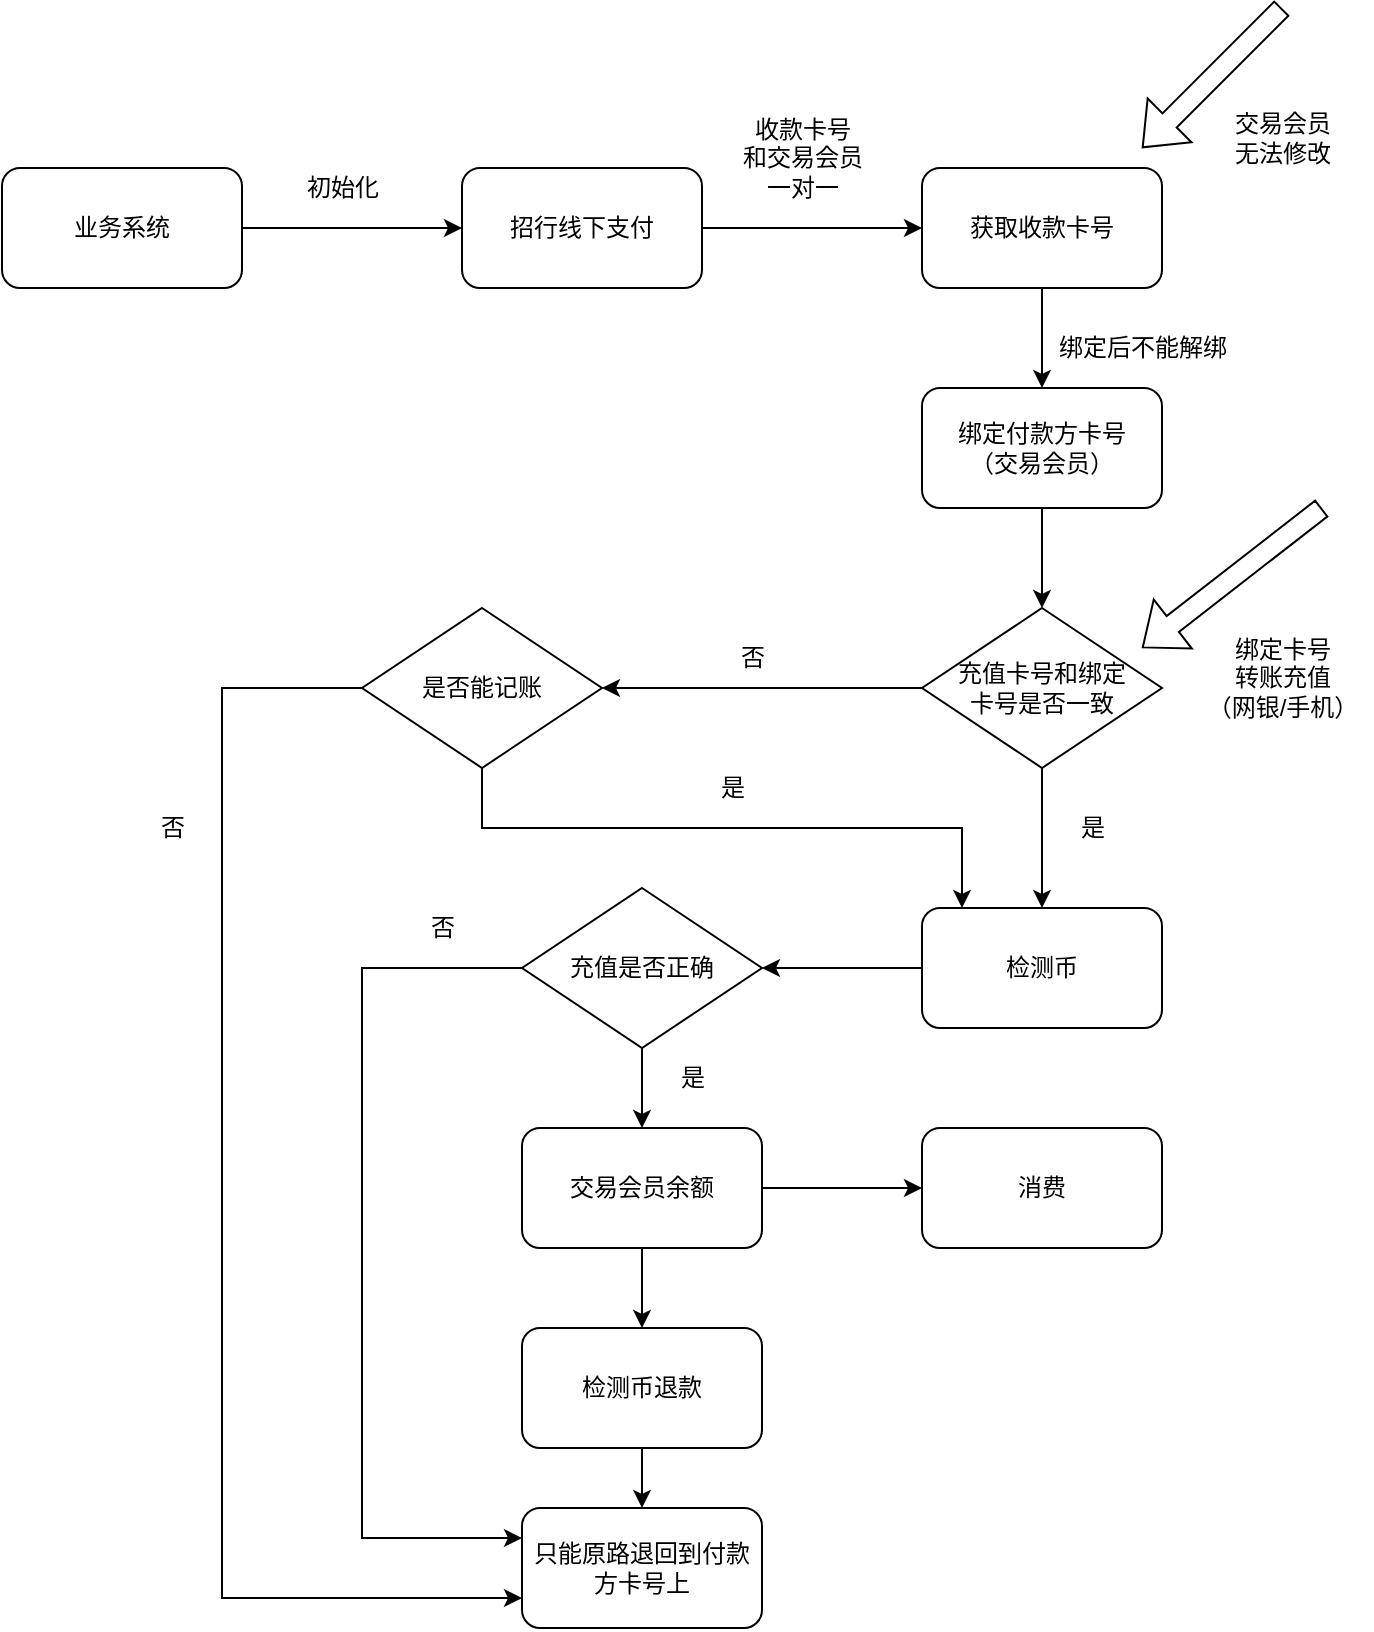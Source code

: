 <mxfile version="16.1.0" type="github">
  <diagram id="C5RBs43oDa-KdzZeNtuy" name="Page-1">
    <mxGraphModel dx="1203" dy="835" grid="1" gridSize="10" guides="1" tooltips="1" connect="1" arrows="1" fold="1" page="1" pageScale="1" pageWidth="827" pageHeight="1169" math="0" shadow="0">
      <root>
        <mxCell id="WIyWlLk6GJQsqaUBKTNV-0" />
        <mxCell id="WIyWlLk6GJQsqaUBKTNV-1" parent="WIyWlLk6GJQsqaUBKTNV-0" />
        <mxCell id="Su-YwAsmCwrDfq2_HWXV-2" style="edgeStyle=orthogonalEdgeStyle;rounded=0;orthogonalLoop=1;jettySize=auto;html=1;entryX=0;entryY=0.5;entryDx=0;entryDy=0;" parent="WIyWlLk6GJQsqaUBKTNV-1" source="Su-YwAsmCwrDfq2_HWXV-0" target="Su-YwAsmCwrDfq2_HWXV-1" edge="1">
          <mxGeometry relative="1" as="geometry" />
        </mxCell>
        <mxCell id="Su-YwAsmCwrDfq2_HWXV-0" value="业务系统" style="rounded=1;whiteSpace=wrap;html=1;" parent="WIyWlLk6GJQsqaUBKTNV-1" vertex="1">
          <mxGeometry x="80" y="110" width="120" height="60" as="geometry" />
        </mxCell>
        <mxCell id="Su-YwAsmCwrDfq2_HWXV-5" style="edgeStyle=orthogonalEdgeStyle;rounded=0;orthogonalLoop=1;jettySize=auto;html=1;entryX=0;entryY=0.5;entryDx=0;entryDy=0;" parent="WIyWlLk6GJQsqaUBKTNV-1" source="Su-YwAsmCwrDfq2_HWXV-1" target="Su-YwAsmCwrDfq2_HWXV-4" edge="1">
          <mxGeometry relative="1" as="geometry" />
        </mxCell>
        <mxCell id="Su-YwAsmCwrDfq2_HWXV-1" value="招行线下支付" style="rounded=1;whiteSpace=wrap;html=1;" parent="WIyWlLk6GJQsqaUBKTNV-1" vertex="1">
          <mxGeometry x="310" y="110" width="120" height="60" as="geometry" />
        </mxCell>
        <mxCell id="Su-YwAsmCwrDfq2_HWXV-3" value="初始化" style="text;html=1;resizable=0;autosize=1;align=center;verticalAlign=middle;points=[];fillColor=none;strokeColor=none;rounded=0;" parent="WIyWlLk6GJQsqaUBKTNV-1" vertex="1">
          <mxGeometry x="225" y="110" width="50" height="20" as="geometry" />
        </mxCell>
        <mxCell id="Su-YwAsmCwrDfq2_HWXV-17" value="" style="edgeStyle=orthogonalEdgeStyle;rounded=0;orthogonalLoop=1;jettySize=auto;html=1;" parent="WIyWlLk6GJQsqaUBKTNV-1" source="Su-YwAsmCwrDfq2_HWXV-4" target="Su-YwAsmCwrDfq2_HWXV-16" edge="1">
          <mxGeometry relative="1" as="geometry" />
        </mxCell>
        <mxCell id="Su-YwAsmCwrDfq2_HWXV-4" value="获取收款卡号" style="rounded=1;whiteSpace=wrap;html=1;" parent="WIyWlLk6GJQsqaUBKTNV-1" vertex="1">
          <mxGeometry x="540" y="110" width="120" height="60" as="geometry" />
        </mxCell>
        <mxCell id="Su-YwAsmCwrDfq2_HWXV-7" value="" style="shape=flexArrow;endArrow=classic;html=1;rounded=0;" parent="WIyWlLk6GJQsqaUBKTNV-1" edge="1">
          <mxGeometry width="50" height="50" relative="1" as="geometry">
            <mxPoint x="740" y="280" as="sourcePoint" />
            <mxPoint x="650" y="350" as="targetPoint" />
          </mxGeometry>
        </mxCell>
        <mxCell id="Su-YwAsmCwrDfq2_HWXV-8" value="收款卡号&lt;br&gt;和交易会员&lt;br&gt;一对一" style="text;html=1;resizable=0;autosize=1;align=center;verticalAlign=middle;points=[];fillColor=none;strokeColor=none;rounded=0;" parent="WIyWlLk6GJQsqaUBKTNV-1" vertex="1">
          <mxGeometry x="440" y="80" width="80" height="50" as="geometry" />
        </mxCell>
        <mxCell id="Su-YwAsmCwrDfq2_HWXV-9" value="绑定卡号&lt;br&gt;转账充值&lt;br&gt;（网银/手机）" style="text;html=1;resizable=0;autosize=1;align=center;verticalAlign=middle;points=[];fillColor=none;strokeColor=none;rounded=0;rotation=0;" parent="WIyWlLk6GJQsqaUBKTNV-1" vertex="1">
          <mxGeometry x="675" y="340" width="90" height="50" as="geometry" />
        </mxCell>
        <mxCell id="Su-YwAsmCwrDfq2_HWXV-20" value="" style="edgeStyle=orthogonalEdgeStyle;rounded=0;orthogonalLoop=1;jettySize=auto;html=1;" parent="WIyWlLk6GJQsqaUBKTNV-1" source="Su-YwAsmCwrDfq2_HWXV-10" target="Su-YwAsmCwrDfq2_HWXV-13" edge="1">
          <mxGeometry relative="1" as="geometry" />
        </mxCell>
        <mxCell id="Su-YwAsmCwrDfq2_HWXV-10" value="检测币" style="rounded=1;whiteSpace=wrap;html=1;" parent="WIyWlLk6GJQsqaUBKTNV-1" vertex="1">
          <mxGeometry x="540" y="480" width="120" height="60" as="geometry" />
        </mxCell>
        <mxCell id="Su-YwAsmCwrDfq2_HWXV-21" value="" style="edgeStyle=orthogonalEdgeStyle;rounded=0;orthogonalLoop=1;jettySize=auto;html=1;" parent="WIyWlLk6GJQsqaUBKTNV-1" source="Su-YwAsmCwrDfq2_HWXV-13" target="Su-YwAsmCwrDfq2_HWXV-15" edge="1">
          <mxGeometry relative="1" as="geometry" />
        </mxCell>
        <mxCell id="C60G4mAWWNoqzs0K1h7--11" style="edgeStyle=orthogonalEdgeStyle;rounded=0;orthogonalLoop=1;jettySize=auto;html=1;exitX=0;exitY=0.5;exitDx=0;exitDy=0;entryX=0;entryY=0.25;entryDx=0;entryDy=0;" edge="1" parent="WIyWlLk6GJQsqaUBKTNV-1" source="Su-YwAsmCwrDfq2_HWXV-13" target="Su-YwAsmCwrDfq2_HWXV-42">
          <mxGeometry relative="1" as="geometry">
            <Array as="points">
              <mxPoint x="260" y="510" />
              <mxPoint x="260" y="795" />
            </Array>
          </mxGeometry>
        </mxCell>
        <mxCell id="Su-YwAsmCwrDfq2_HWXV-13" value="充值是否正确" style="rhombus;whiteSpace=wrap;html=1;" parent="WIyWlLk6GJQsqaUBKTNV-1" vertex="1">
          <mxGeometry x="340" y="470" width="120" height="80" as="geometry" />
        </mxCell>
        <mxCell id="Su-YwAsmCwrDfq2_HWXV-35" value="" style="edgeStyle=orthogonalEdgeStyle;rounded=0;orthogonalLoop=1;jettySize=auto;html=1;" parent="WIyWlLk6GJQsqaUBKTNV-1" source="Su-YwAsmCwrDfq2_HWXV-15" target="Su-YwAsmCwrDfq2_HWXV-34" edge="1">
          <mxGeometry relative="1" as="geometry" />
        </mxCell>
        <mxCell id="Su-YwAsmCwrDfq2_HWXV-41" value="" style="edgeStyle=orthogonalEdgeStyle;rounded=0;orthogonalLoop=1;jettySize=auto;html=1;" parent="WIyWlLk6GJQsqaUBKTNV-1" source="Su-YwAsmCwrDfq2_HWXV-15" target="Su-YwAsmCwrDfq2_HWXV-37" edge="1">
          <mxGeometry relative="1" as="geometry" />
        </mxCell>
        <mxCell id="Su-YwAsmCwrDfq2_HWXV-15" value="交易会员余额" style="rounded=1;whiteSpace=wrap;html=1;" parent="WIyWlLk6GJQsqaUBKTNV-1" vertex="1">
          <mxGeometry x="340" y="590" width="120" height="60" as="geometry" />
        </mxCell>
        <mxCell id="C60G4mAWWNoqzs0K1h7--2" value="" style="edgeStyle=orthogonalEdgeStyle;rounded=0;orthogonalLoop=1;jettySize=auto;html=1;" edge="1" parent="WIyWlLk6GJQsqaUBKTNV-1" source="Su-YwAsmCwrDfq2_HWXV-16" target="C60G4mAWWNoqzs0K1h7--0">
          <mxGeometry relative="1" as="geometry" />
        </mxCell>
        <mxCell id="Su-YwAsmCwrDfq2_HWXV-16" value="绑定付款方卡号&lt;br&gt;（交易会员）" style="rounded=1;whiteSpace=wrap;html=1;direction=west;" parent="WIyWlLk6GJQsqaUBKTNV-1" vertex="1">
          <mxGeometry x="540" y="220" width="120" height="60" as="geometry" />
        </mxCell>
        <mxCell id="Su-YwAsmCwrDfq2_HWXV-18" value="绑定后不能解绑" style="text;html=1;resizable=0;autosize=1;align=center;verticalAlign=middle;points=[];fillColor=none;strokeColor=none;rounded=0;" parent="WIyWlLk6GJQsqaUBKTNV-1" vertex="1">
          <mxGeometry x="600" y="190" width="100" height="20" as="geometry" />
        </mxCell>
        <mxCell id="Su-YwAsmCwrDfq2_HWXV-22" value="是" style="text;html=1;resizable=0;autosize=1;align=center;verticalAlign=middle;points=[];fillColor=none;strokeColor=none;rounded=0;" parent="WIyWlLk6GJQsqaUBKTNV-1" vertex="1">
          <mxGeometry x="410" y="555" width="30" height="20" as="geometry" />
        </mxCell>
        <mxCell id="Su-YwAsmCwrDfq2_HWXV-25" value="否" style="text;html=1;resizable=0;autosize=1;align=center;verticalAlign=middle;points=[];fillColor=none;strokeColor=none;rounded=0;" parent="WIyWlLk6GJQsqaUBKTNV-1" vertex="1">
          <mxGeometry x="285" y="480" width="30" height="20" as="geometry" />
        </mxCell>
        <mxCell id="Su-YwAsmCwrDfq2_HWXV-28" value="" style="shape=flexArrow;endArrow=classic;html=1;rounded=0;" parent="WIyWlLk6GJQsqaUBKTNV-1" edge="1">
          <mxGeometry width="50" height="50" relative="1" as="geometry">
            <mxPoint x="720" y="30" as="sourcePoint" />
            <mxPoint x="650" y="100" as="targetPoint" />
          </mxGeometry>
        </mxCell>
        <mxCell id="Su-YwAsmCwrDfq2_HWXV-29" value="交易会员&lt;br&gt;无法修改" style="text;html=1;resizable=0;autosize=1;align=center;verticalAlign=middle;points=[];fillColor=none;strokeColor=none;rounded=0;rotation=0;" parent="WIyWlLk6GJQsqaUBKTNV-1" vertex="1">
          <mxGeometry x="690" y="80" width="60" height="30" as="geometry" />
        </mxCell>
        <mxCell id="Su-YwAsmCwrDfq2_HWXV-34" value="消费" style="rounded=1;whiteSpace=wrap;html=1;" parent="WIyWlLk6GJQsqaUBKTNV-1" vertex="1">
          <mxGeometry x="540" y="590" width="120" height="60" as="geometry" />
        </mxCell>
        <mxCell id="Su-YwAsmCwrDfq2_HWXV-43" value="" style="edgeStyle=orthogonalEdgeStyle;rounded=0;orthogonalLoop=1;jettySize=auto;html=1;" parent="WIyWlLk6GJQsqaUBKTNV-1" source="Su-YwAsmCwrDfq2_HWXV-37" target="Su-YwAsmCwrDfq2_HWXV-42" edge="1">
          <mxGeometry relative="1" as="geometry" />
        </mxCell>
        <mxCell id="Su-YwAsmCwrDfq2_HWXV-37" value="检测币退款" style="rounded=1;whiteSpace=wrap;html=1;" parent="WIyWlLk6GJQsqaUBKTNV-1" vertex="1">
          <mxGeometry x="340" y="690" width="120" height="60" as="geometry" />
        </mxCell>
        <mxCell id="Su-YwAsmCwrDfq2_HWXV-42" value="只能原路退回到付款方卡号上" style="rounded=1;whiteSpace=wrap;html=1;" parent="WIyWlLk6GJQsqaUBKTNV-1" vertex="1">
          <mxGeometry x="340" y="780" width="120" height="60" as="geometry" />
        </mxCell>
        <mxCell id="C60G4mAWWNoqzs0K1h7--1" value="" style="edgeStyle=orthogonalEdgeStyle;rounded=0;orthogonalLoop=1;jettySize=auto;html=1;" edge="1" parent="WIyWlLk6GJQsqaUBKTNV-1" source="C60G4mAWWNoqzs0K1h7--0" target="Su-YwAsmCwrDfq2_HWXV-10">
          <mxGeometry relative="1" as="geometry" />
        </mxCell>
        <mxCell id="C60G4mAWWNoqzs0K1h7--4" value="" style="edgeStyle=orthogonalEdgeStyle;rounded=0;orthogonalLoop=1;jettySize=auto;html=1;" edge="1" parent="WIyWlLk6GJQsqaUBKTNV-1" source="C60G4mAWWNoqzs0K1h7--0" target="C60G4mAWWNoqzs0K1h7--3">
          <mxGeometry relative="1" as="geometry" />
        </mxCell>
        <mxCell id="C60G4mAWWNoqzs0K1h7--0" value="充值卡号和绑定&lt;br&gt;卡号是否一致" style="rhombus;whiteSpace=wrap;html=1;" vertex="1" parent="WIyWlLk6GJQsqaUBKTNV-1">
          <mxGeometry x="540" y="330" width="120" height="80" as="geometry" />
        </mxCell>
        <mxCell id="C60G4mAWWNoqzs0K1h7--7" value="" style="edgeStyle=orthogonalEdgeStyle;rounded=0;orthogonalLoop=1;jettySize=auto;html=1;exitX=0.5;exitY=1;exitDx=0;exitDy=0;" edge="1" parent="WIyWlLk6GJQsqaUBKTNV-1" source="C60G4mAWWNoqzs0K1h7--3">
          <mxGeometry relative="1" as="geometry">
            <mxPoint x="560" y="480" as="targetPoint" />
            <Array as="points">
              <mxPoint x="320" y="440" />
              <mxPoint x="560" y="440" />
            </Array>
          </mxGeometry>
        </mxCell>
        <mxCell id="C60G4mAWWNoqzs0K1h7--8" style="edgeStyle=orthogonalEdgeStyle;rounded=0;orthogonalLoop=1;jettySize=auto;html=1;exitX=0;exitY=0.5;exitDx=0;exitDy=0;entryX=0;entryY=0.75;entryDx=0;entryDy=0;" edge="1" parent="WIyWlLk6GJQsqaUBKTNV-1" source="C60G4mAWWNoqzs0K1h7--3" target="Su-YwAsmCwrDfq2_HWXV-42">
          <mxGeometry relative="1" as="geometry">
            <mxPoint x="340" y="900" as="targetPoint" />
            <Array as="points">
              <mxPoint x="190" y="370" />
              <mxPoint x="190" y="825" />
            </Array>
          </mxGeometry>
        </mxCell>
        <mxCell id="C60G4mAWWNoqzs0K1h7--3" value="是否能记账" style="rhombus;whiteSpace=wrap;html=1;" vertex="1" parent="WIyWlLk6GJQsqaUBKTNV-1">
          <mxGeometry x="260" y="330" width="120" height="80" as="geometry" />
        </mxCell>
        <mxCell id="C60G4mAWWNoqzs0K1h7--5" value="否" style="text;html=1;resizable=0;autosize=1;align=center;verticalAlign=middle;points=[];fillColor=none;strokeColor=none;rounded=0;" vertex="1" parent="WIyWlLk6GJQsqaUBKTNV-1">
          <mxGeometry x="440" y="345" width="30" height="20" as="geometry" />
        </mxCell>
        <mxCell id="C60G4mAWWNoqzs0K1h7--6" value="是" style="text;html=1;resizable=0;autosize=1;align=center;verticalAlign=middle;points=[];fillColor=none;strokeColor=none;rounded=0;" vertex="1" parent="WIyWlLk6GJQsqaUBKTNV-1">
          <mxGeometry x="610" y="430" width="30" height="20" as="geometry" />
        </mxCell>
        <mxCell id="C60G4mAWWNoqzs0K1h7--9" value="是" style="text;html=1;resizable=0;autosize=1;align=center;verticalAlign=middle;points=[];fillColor=none;strokeColor=none;rounded=0;" vertex="1" parent="WIyWlLk6GJQsqaUBKTNV-1">
          <mxGeometry x="430" y="410" width="30" height="20" as="geometry" />
        </mxCell>
        <mxCell id="C60G4mAWWNoqzs0K1h7--10" value="否" style="text;html=1;resizable=0;autosize=1;align=center;verticalAlign=middle;points=[];fillColor=none;strokeColor=none;rounded=0;" vertex="1" parent="WIyWlLk6GJQsqaUBKTNV-1">
          <mxGeometry x="150" y="430" width="30" height="20" as="geometry" />
        </mxCell>
      </root>
    </mxGraphModel>
  </diagram>
</mxfile>
